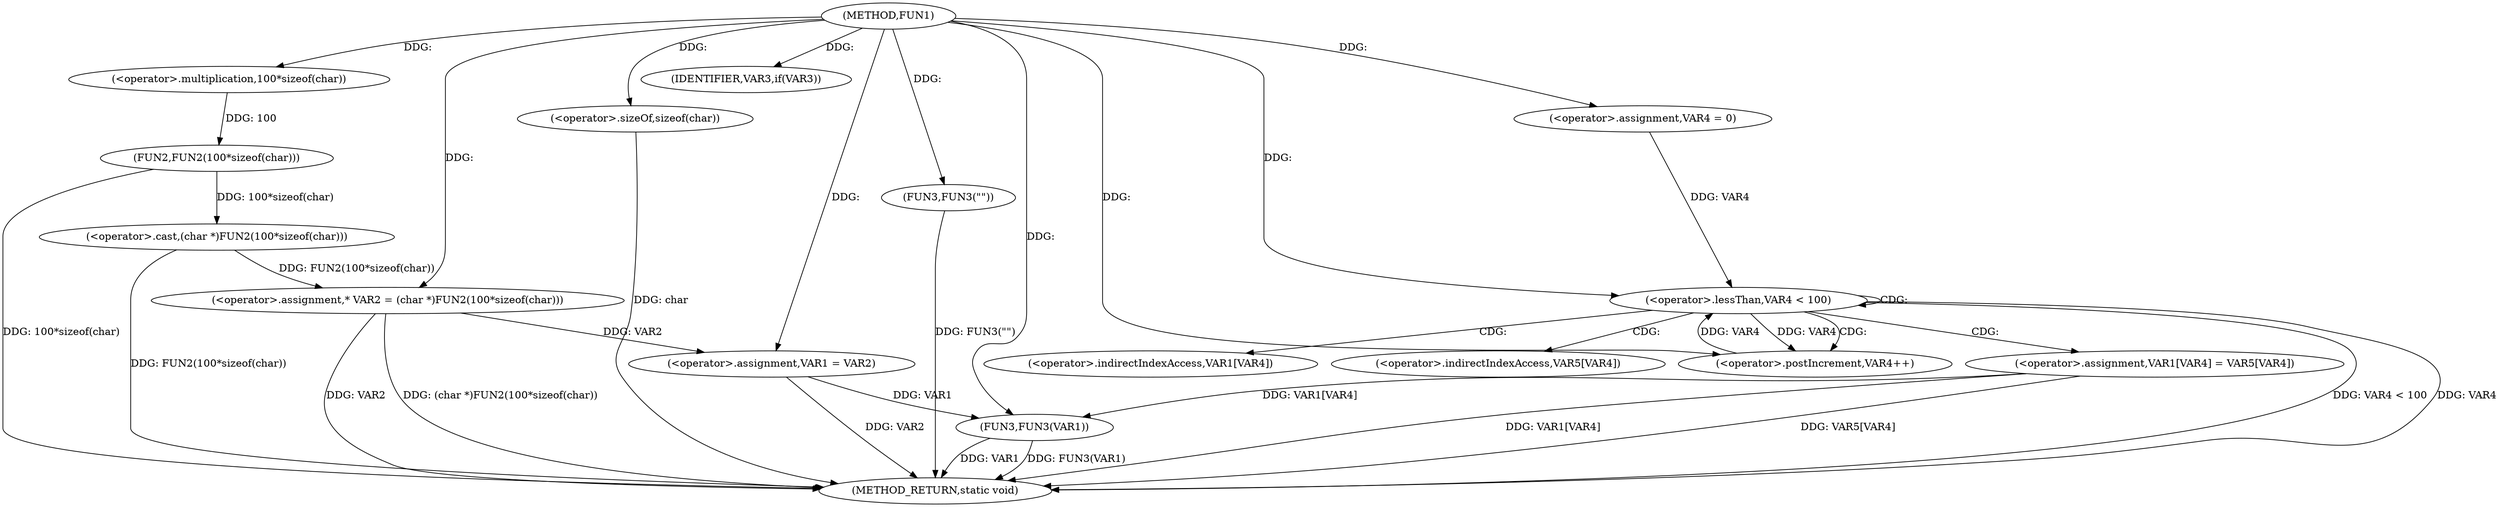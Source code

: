 digraph FUN1 {  
"1000100" [label = "(METHOD,FUN1)" ]
"1000145" [label = "(METHOD_RETURN,static void)" ]
"1000104" [label = "(<operator>.assignment,* VAR2 = (char *)FUN2(100*sizeof(char)))" ]
"1000106" [label = "(<operator>.cast,(char *)FUN2(100*sizeof(char)))" ]
"1000108" [label = "(FUN2,FUN2(100*sizeof(char)))" ]
"1000109" [label = "(<operator>.multiplication,100*sizeof(char))" ]
"1000111" [label = "(<operator>.sizeOf,sizeof(char))" ]
"1000114" [label = "(IDENTIFIER,VAR3,if(VAR3))" ]
"1000116" [label = "(FUN3,FUN3(\"\"))" ]
"1000120" [label = "(<operator>.assignment,VAR1 = VAR2)" ]
"1000127" [label = "(<operator>.assignment,VAR4 = 0)" ]
"1000130" [label = "(<operator>.lessThan,VAR4 < 100)" ]
"1000133" [label = "(<operator>.postIncrement,VAR4++)" ]
"1000136" [label = "(<operator>.assignment,VAR1[VAR4] = VAR5[VAR4])" ]
"1000143" [label = "(FUN3,FUN3(VAR1))" ]
"1000137" [label = "(<operator>.indirectIndexAccess,VAR1[VAR4])" ]
"1000140" [label = "(<operator>.indirectIndexAccess,VAR5[VAR4])" ]
  "1000130" -> "1000145"  [ label = "DDG: VAR4 < 100"] 
  "1000106" -> "1000145"  [ label = "DDG: FUN2(100*sizeof(char))"] 
  "1000104" -> "1000145"  [ label = "DDG: VAR2"] 
  "1000136" -> "1000145"  [ label = "DDG: VAR5[VAR4]"] 
  "1000143" -> "1000145"  [ label = "DDG: VAR1"] 
  "1000130" -> "1000145"  [ label = "DDG: VAR4"] 
  "1000111" -> "1000145"  [ label = "DDG: char"] 
  "1000143" -> "1000145"  [ label = "DDG: FUN3(VAR1)"] 
  "1000120" -> "1000145"  [ label = "DDG: VAR2"] 
  "1000116" -> "1000145"  [ label = "DDG: FUN3(\"\")"] 
  "1000136" -> "1000145"  [ label = "DDG: VAR1[VAR4]"] 
  "1000104" -> "1000145"  [ label = "DDG: (char *)FUN2(100*sizeof(char))"] 
  "1000108" -> "1000145"  [ label = "DDG: 100*sizeof(char)"] 
  "1000106" -> "1000104"  [ label = "DDG: FUN2(100*sizeof(char))"] 
  "1000100" -> "1000104"  [ label = "DDG: "] 
  "1000108" -> "1000106"  [ label = "DDG: 100*sizeof(char)"] 
  "1000109" -> "1000108"  [ label = "DDG: 100"] 
  "1000100" -> "1000109"  [ label = "DDG: "] 
  "1000100" -> "1000111"  [ label = "DDG: "] 
  "1000100" -> "1000114"  [ label = "DDG: "] 
  "1000100" -> "1000116"  [ label = "DDG: "] 
  "1000104" -> "1000120"  [ label = "DDG: VAR2"] 
  "1000100" -> "1000120"  [ label = "DDG: "] 
  "1000100" -> "1000127"  [ label = "DDG: "] 
  "1000133" -> "1000130"  [ label = "DDG: VAR4"] 
  "1000127" -> "1000130"  [ label = "DDG: VAR4"] 
  "1000100" -> "1000130"  [ label = "DDG: "] 
  "1000130" -> "1000133"  [ label = "DDG: VAR4"] 
  "1000100" -> "1000133"  [ label = "DDG: "] 
  "1000120" -> "1000143"  [ label = "DDG: VAR1"] 
  "1000136" -> "1000143"  [ label = "DDG: VAR1[VAR4]"] 
  "1000100" -> "1000143"  [ label = "DDG: "] 
  "1000130" -> "1000137"  [ label = "CDG: "] 
  "1000130" -> "1000130"  [ label = "CDG: "] 
  "1000130" -> "1000133"  [ label = "CDG: "] 
  "1000130" -> "1000136"  [ label = "CDG: "] 
  "1000130" -> "1000140"  [ label = "CDG: "] 
}
